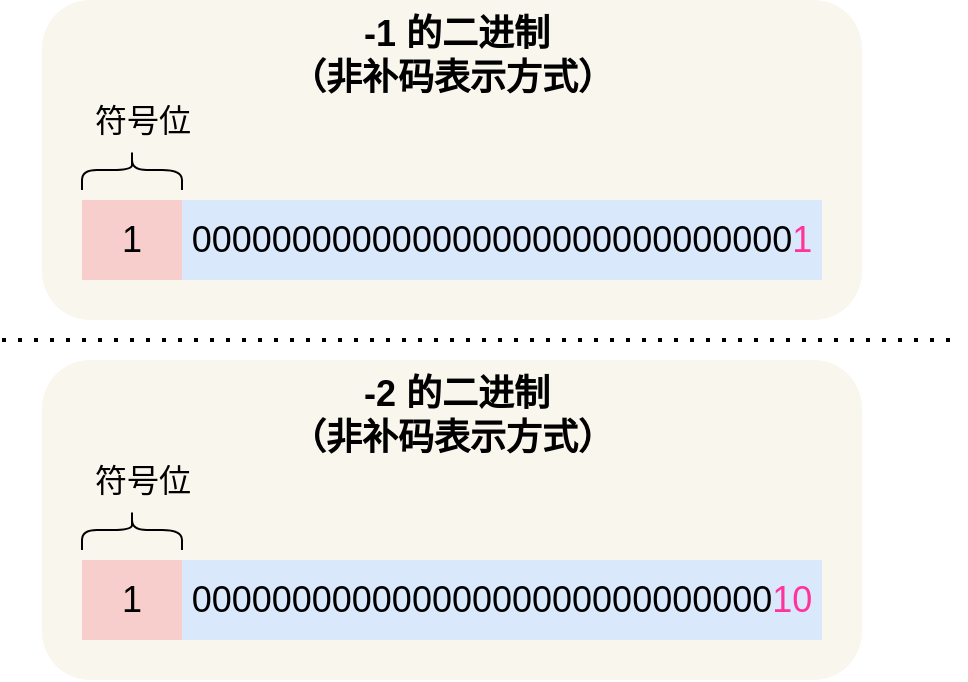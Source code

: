<mxfile version="13.9.9" type="github">
  <diagram id="WRvguyT1vHg9RNeb5zLC" name="第 1 页">
    <mxGraphModel dx="830" dy="745" grid="1" gridSize="10" guides="1" tooltips="1" connect="1" arrows="1" fold="1" page="1" pageScale="1" pageWidth="827" pageHeight="1169" math="0" shadow="0">
      <root>
        <mxCell id="0" />
        <mxCell id="1" parent="0" />
        <mxCell id="gbZxqpFTGqBgUN-IIqef-1" value="&lt;font size=&quot;1&quot;&gt;&lt;b style=&quot;font-size: 18px&quot;&gt;&amp;nbsp;-1 的二进制&lt;br&gt;（非补码表示方式）&lt;br&gt;&lt;/b&gt;&lt;/font&gt;" style="rounded=1;whiteSpace=wrap;html=1;fontSize=16;verticalAlign=top;fillColor=#f9f7ed;strokeColor=none;" vertex="1" parent="1">
          <mxGeometry x="90" y="150" width="410" height="160" as="geometry" />
        </mxCell>
        <mxCell id="gbZxqpFTGqBgUN-IIqef-2" value="1" style="rounded=0;whiteSpace=wrap;html=1;fontSize=18;fillColor=#f8cecc;strokeColor=none;" vertex="1" parent="1">
          <mxGeometry x="110" y="250" width="50" height="40" as="geometry" />
        </mxCell>
        <mxCell id="gbZxqpFTGqBgUN-IIqef-3" value="000000000000000000000000000000&lt;font color=&quot;#ff3399&quot;&gt;1&lt;/font&gt;" style="rounded=0;whiteSpace=wrap;html=1;fontSize=18;fillColor=#dae8fc;strokeColor=none;" vertex="1" parent="1">
          <mxGeometry x="160" y="250" width="320" height="40" as="geometry" />
        </mxCell>
        <mxCell id="gbZxqpFTGqBgUN-IIqef-4" value="符号位" style="text;html=1;align=center;verticalAlign=middle;resizable=0;points=[];autosize=1;fontSize=16;" vertex="1" parent="1">
          <mxGeometry x="110" y="200" width="60" height="20" as="geometry" />
        </mxCell>
        <mxCell id="gbZxqpFTGqBgUN-IIqef-6" value="" style="shape=curlyBracket;whiteSpace=wrap;html=1;rounded=1;fontSize=16;rotation=90;" vertex="1" parent="1">
          <mxGeometry x="125" y="210" width="20" height="50" as="geometry" />
        </mxCell>
        <mxCell id="gbZxqpFTGqBgUN-IIqef-8" value="&lt;font size=&quot;1&quot;&gt;&lt;b style=&quot;font-size: 18px&quot;&gt;&amp;nbsp;-2 的二进制&lt;br&gt;（非补码表示方式）&lt;br&gt;&lt;/b&gt;&lt;/font&gt;" style="rounded=1;whiteSpace=wrap;html=1;fontSize=16;verticalAlign=top;fillColor=#f9f7ed;strokeColor=none;" vertex="1" parent="1">
          <mxGeometry x="90" y="330" width="410" height="160" as="geometry" />
        </mxCell>
        <mxCell id="gbZxqpFTGqBgUN-IIqef-9" value="1" style="rounded=0;whiteSpace=wrap;html=1;fontSize=18;fillColor=#f8cecc;strokeColor=none;" vertex="1" parent="1">
          <mxGeometry x="110" y="430" width="50" height="40" as="geometry" />
        </mxCell>
        <mxCell id="gbZxqpFTGqBgUN-IIqef-10" value="00000000000000000000000000000&lt;font color=&quot;#ff3399&quot;&gt;10&lt;/font&gt;" style="rounded=0;whiteSpace=wrap;html=1;fontSize=18;fillColor=#dae8fc;strokeColor=none;" vertex="1" parent="1">
          <mxGeometry x="160" y="430" width="320" height="40" as="geometry" />
        </mxCell>
        <mxCell id="gbZxqpFTGqBgUN-IIqef-11" value="符号位" style="text;html=1;align=center;verticalAlign=middle;resizable=0;points=[];autosize=1;fontSize=16;" vertex="1" parent="1">
          <mxGeometry x="110" y="380" width="60" height="20" as="geometry" />
        </mxCell>
        <mxCell id="gbZxqpFTGqBgUN-IIqef-12" value="" style="shape=curlyBracket;whiteSpace=wrap;html=1;rounded=1;fontSize=16;rotation=90;" vertex="1" parent="1">
          <mxGeometry x="125" y="390" width="20" height="50" as="geometry" />
        </mxCell>
        <mxCell id="gbZxqpFTGqBgUN-IIqef-13" value="" style="endArrow=none;dashed=1;html=1;dashPattern=1 3;strokeWidth=2;fontSize=16;fontColor=#FF3399;" edge="1" parent="1">
          <mxGeometry width="50" height="50" relative="1" as="geometry">
            <mxPoint x="70" y="320" as="sourcePoint" />
            <mxPoint x="550" y="320" as="targetPoint" />
          </mxGeometry>
        </mxCell>
      </root>
    </mxGraphModel>
  </diagram>
</mxfile>
